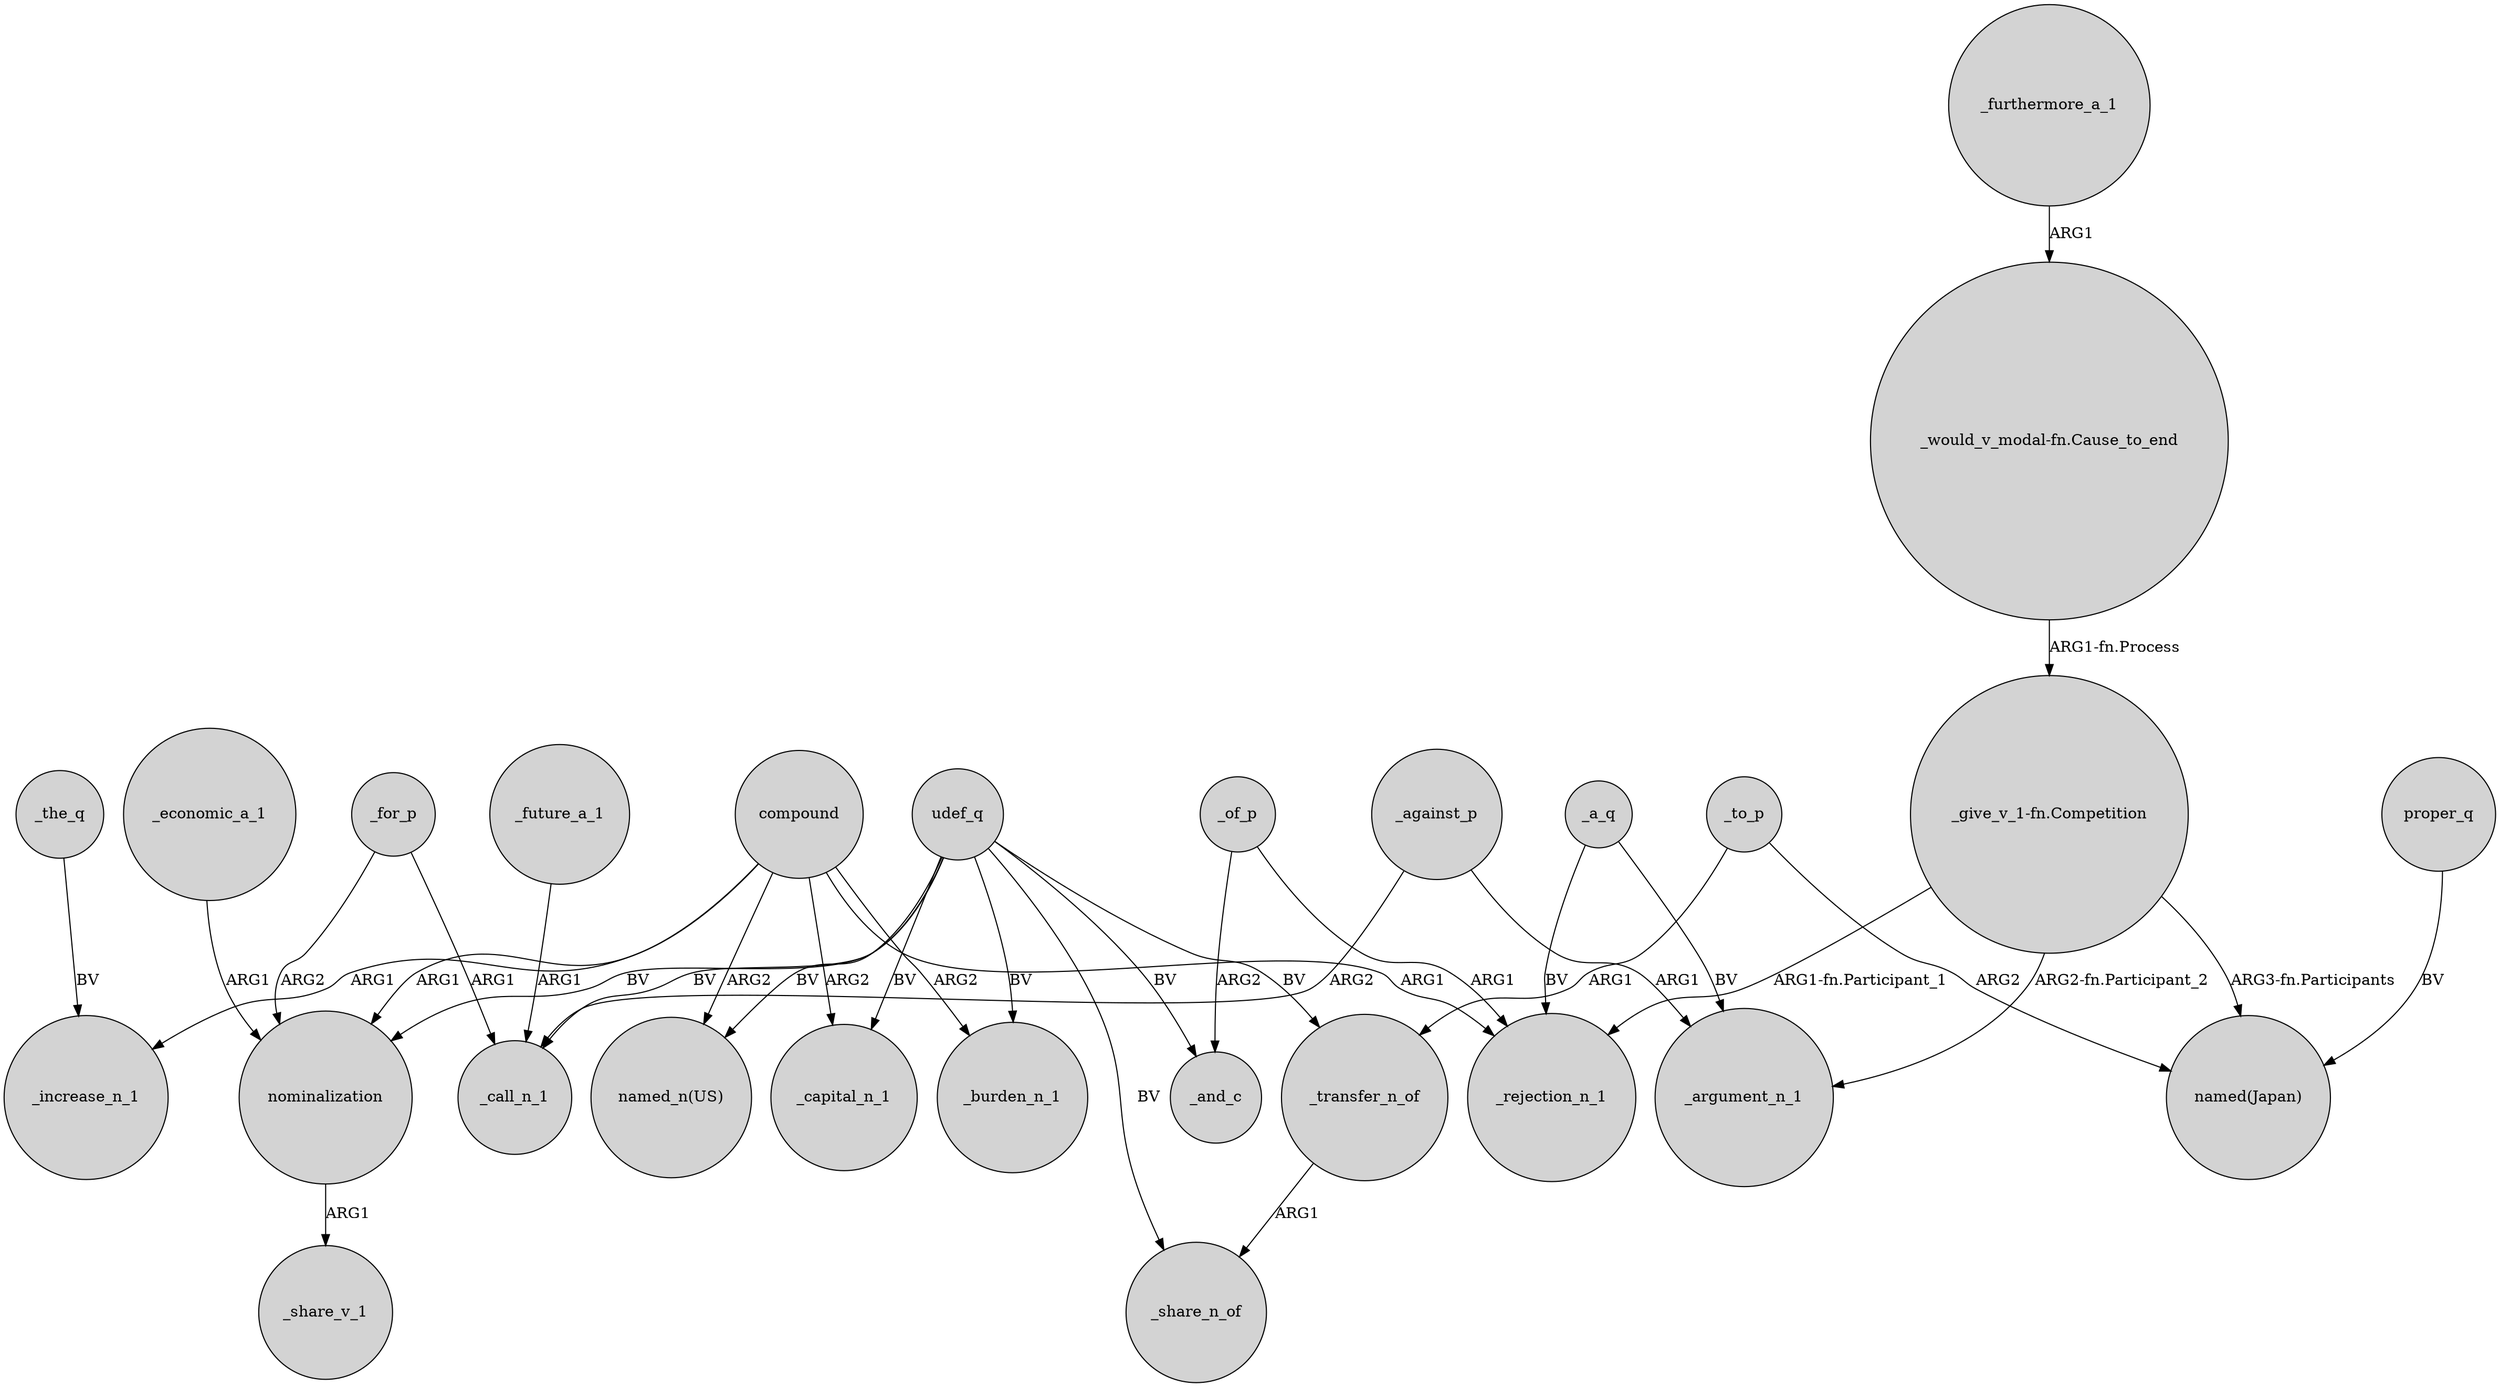 digraph {
	node [shape=circle style=filled]
	_future_a_1 -> _call_n_1 [label=ARG1]
	_for_p -> _call_n_1 [label=ARG1]
	_of_p -> _and_c [label=ARG2]
	compound -> _increase_n_1 [label=ARG1]
	_to_p -> "named(Japan)" [label=ARG2]
	udef_q -> _transfer_n_of [label=BV]
	_against_p -> _argument_n_1 [label=ARG1]
	"_would_v_modal-fn.Cause_to_end" -> "_give_v_1-fn.Competition" [label="ARG1-fn.Process"]
	"_give_v_1-fn.Competition" -> _argument_n_1 [label="ARG2-fn.Participant_2"]
	udef_q -> nominalization [label=BV]
	udef_q -> _and_c [label=BV]
	udef_q -> _call_n_1 [label=BV]
	_against_p -> _call_n_1 [label=ARG2]
	_a_q -> _rejection_n_1 [label=BV]
	udef_q -> _burden_n_1 [label=BV]
	compound -> nominalization [label=ARG1]
	compound -> _burden_n_1 [label=ARG2]
	_of_p -> _rejection_n_1 [label=ARG1]
	udef_q -> _capital_n_1 [label=BV]
	"_give_v_1-fn.Competition" -> "named(Japan)" [label="ARG3-fn.Participants"]
	udef_q -> _share_n_of [label=BV]
	_to_p -> _transfer_n_of [label=ARG1]
	proper_q -> "named(Japan)" [label=BV]
	compound -> _rejection_n_1 [label=ARG1]
	_for_p -> nominalization [label=ARG2]
	_a_q -> _argument_n_1 [label=BV]
	_furthermore_a_1 -> "_would_v_modal-fn.Cause_to_end" [label=ARG1]
	_economic_a_1 -> nominalization [label=ARG1]
	compound -> _capital_n_1 [label=ARG2]
	_the_q -> _increase_n_1 [label=BV]
	nominalization -> _share_v_1 [label=ARG1]
	compound -> "named_n(US)" [label=ARG2]
	udef_q -> "named_n(US)" [label=BV]
	"_give_v_1-fn.Competition" -> _rejection_n_1 [label="ARG1-fn.Participant_1"]
	_transfer_n_of -> _share_n_of [label=ARG1]
}
